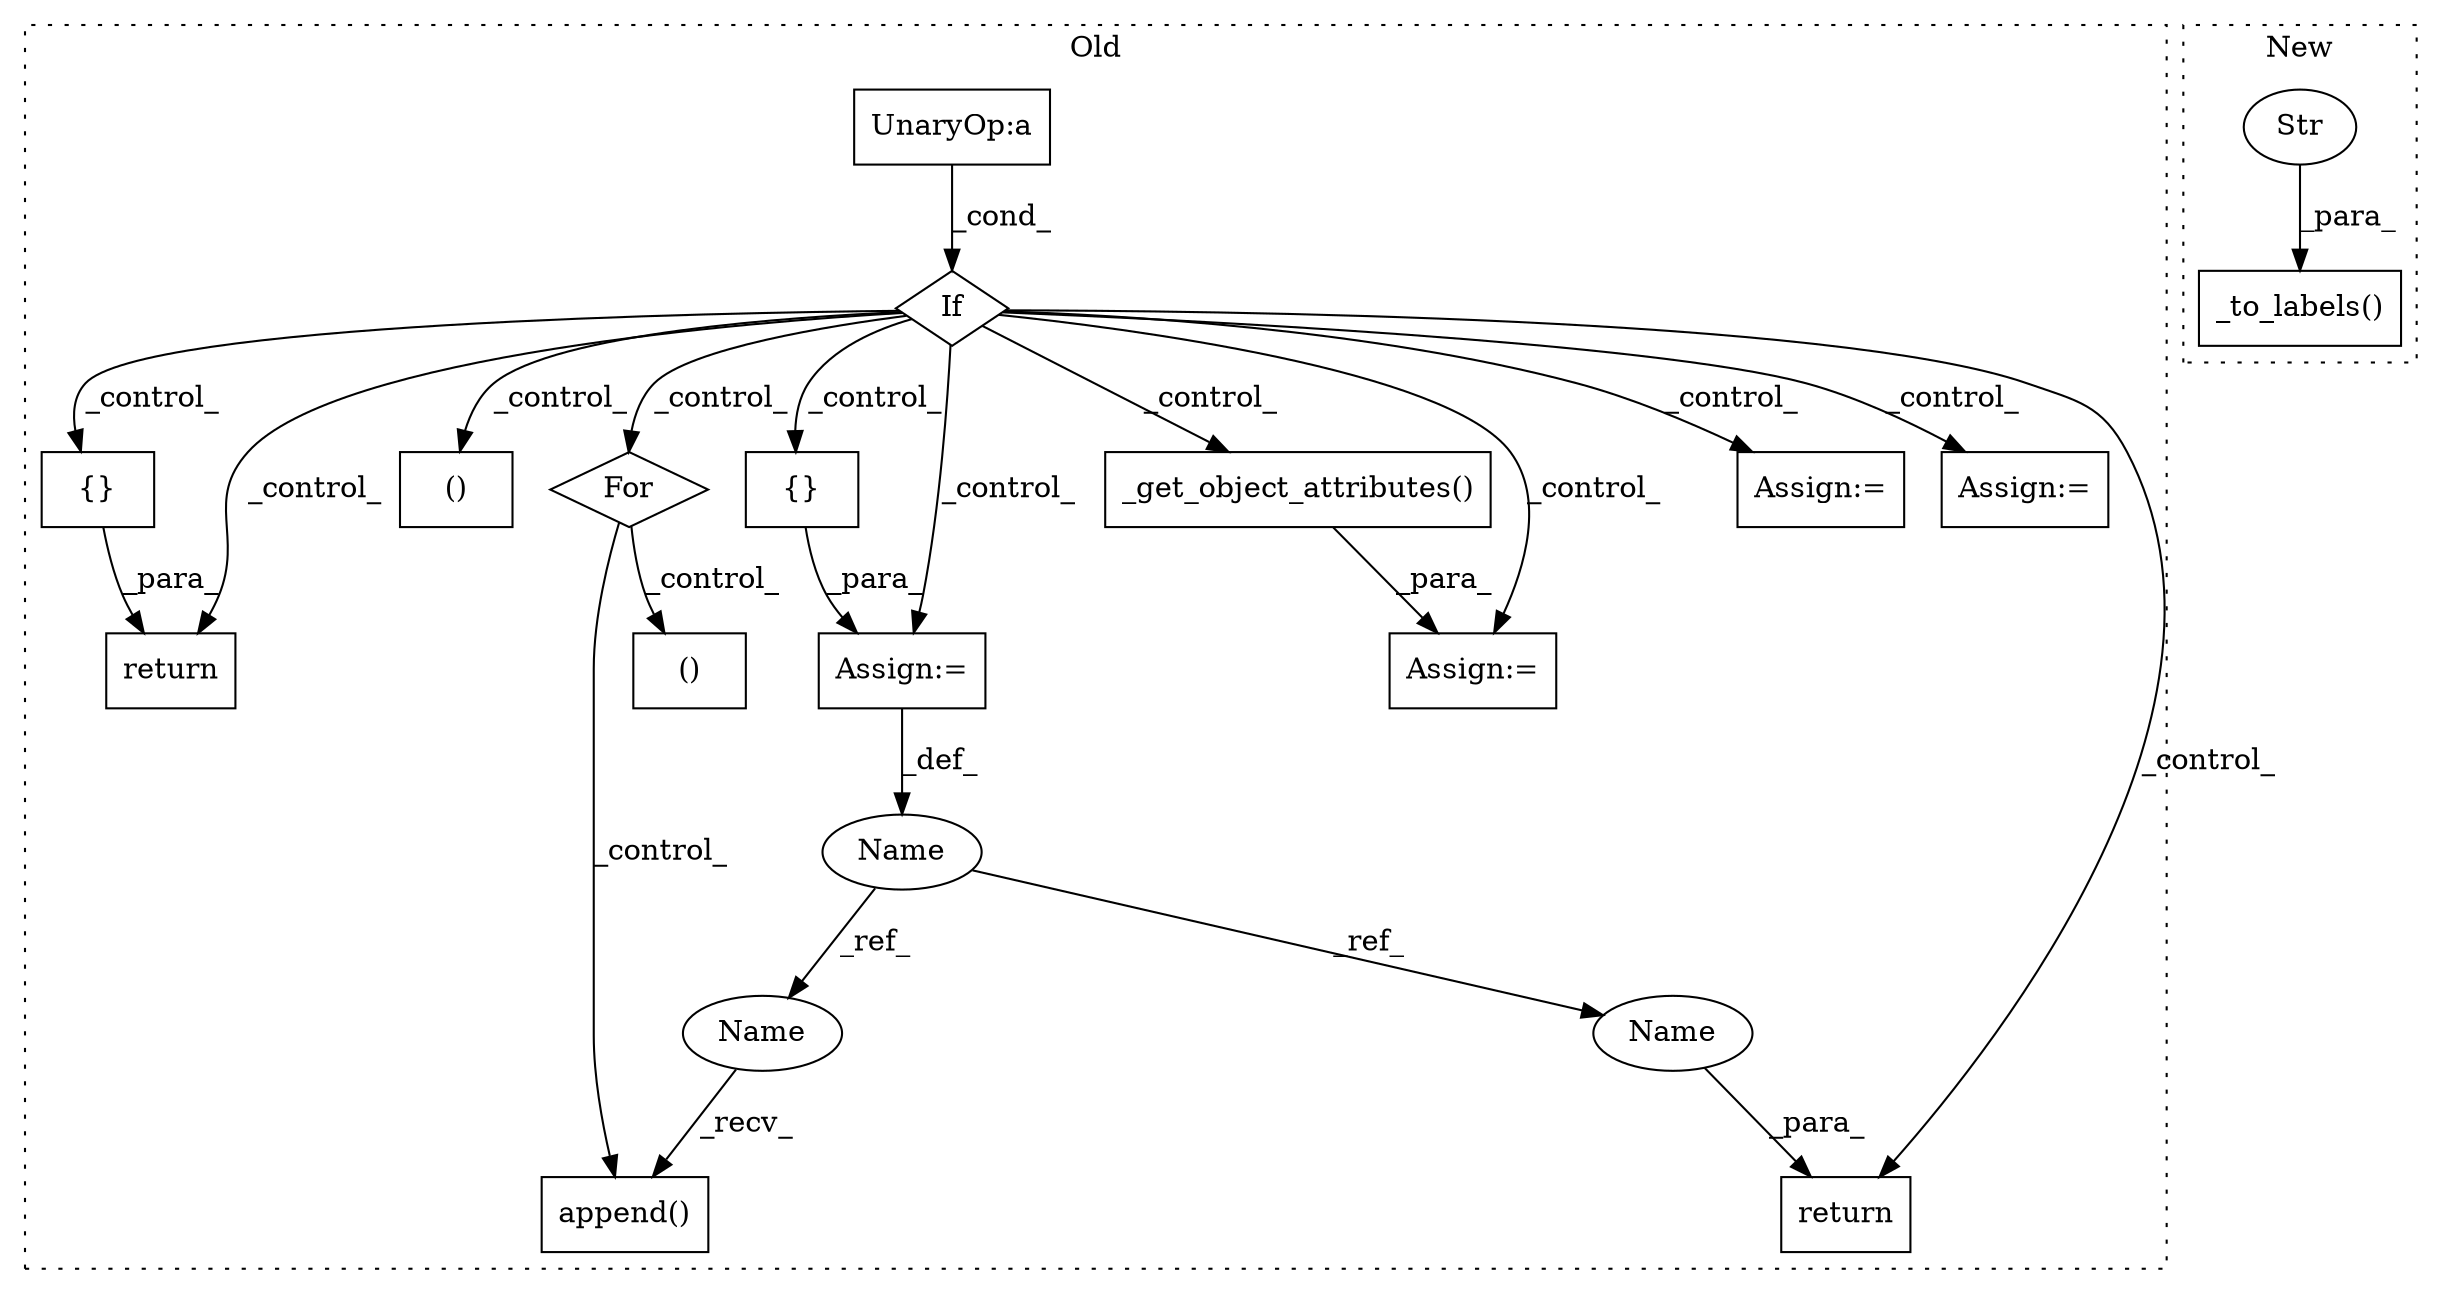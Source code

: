 digraph G {
subgraph cluster0 {
1 [label="return" a="93" s="37917" l="7" shape="box"];
3 [label="If" a="96" s="37878" l="3" shape="diamond"];
4 [label="()" a="54" s="38167" l="12" shape="box"];
6 [label="_get_object_attributes()" a="75" s="37975" l="29" shape="box"];
7 [label="()" a="54" s="38019" l="8" shape="box"];
8 [label="UnaryOp:a" a="61" s="37881" l="22" shape="box"];
9 [label="{}" a="59" s="38062,38062" l="2,1" shape="box"];
10 [label="For" a="107" s="38073,38111" l="4,14" shape="diamond"];
11 [label="{}" a="59" s="37924,37924" l="2,1" shape="box"];
12 [label="append()" a="75" s="38486,38727" l="34,14" shape="box"];
13 [label="Name" a="87" s="38050" l="9" shape="ellipse"];
14 [label="return" a="93" s="38750" l="7" shape="box"];
15 [label="Assign:=" a="68" s="37972" l="3" shape="box"];
16 [label="Assign:=" a="68" s="38019" l="11" shape="box"];
17 [label="Assign:=" a="68" s="37941" l="3" shape="box"];
18 [label="Assign:=" a="68" s="38059" l="3" shape="box"];
19 [label="Name" a="87" s="38757" l="9" shape="ellipse"];
20 [label="Name" a="87" s="38486" l="9" shape="ellipse"];
label = "Old";
style="dotted";
}
subgraph cluster1 {
2 [label="_to_labels()" a="75" s="49899,49942" l="16,1" shape="box"];
5 [label="Str" a="66" s="49927" l="15" shape="ellipse"];
label = "New";
style="dotted";
}
3 -> 11 [label="_control_"];
3 -> 10 [label="_control_"];
3 -> 18 [label="_control_"];
3 -> 1 [label="_control_"];
3 -> 6 [label="_control_"];
3 -> 14 [label="_control_"];
3 -> 9 [label="_control_"];
3 -> 16 [label="_control_"];
3 -> 15 [label="_control_"];
3 -> 7 [label="_control_"];
3 -> 17 [label="_control_"];
5 -> 2 [label="_para_"];
6 -> 15 [label="_para_"];
8 -> 3 [label="_cond_"];
9 -> 18 [label="_para_"];
10 -> 4 [label="_control_"];
10 -> 12 [label="_control_"];
11 -> 1 [label="_para_"];
13 -> 20 [label="_ref_"];
13 -> 19 [label="_ref_"];
18 -> 13 [label="_def_"];
19 -> 14 [label="_para_"];
20 -> 12 [label="_recv_"];
}